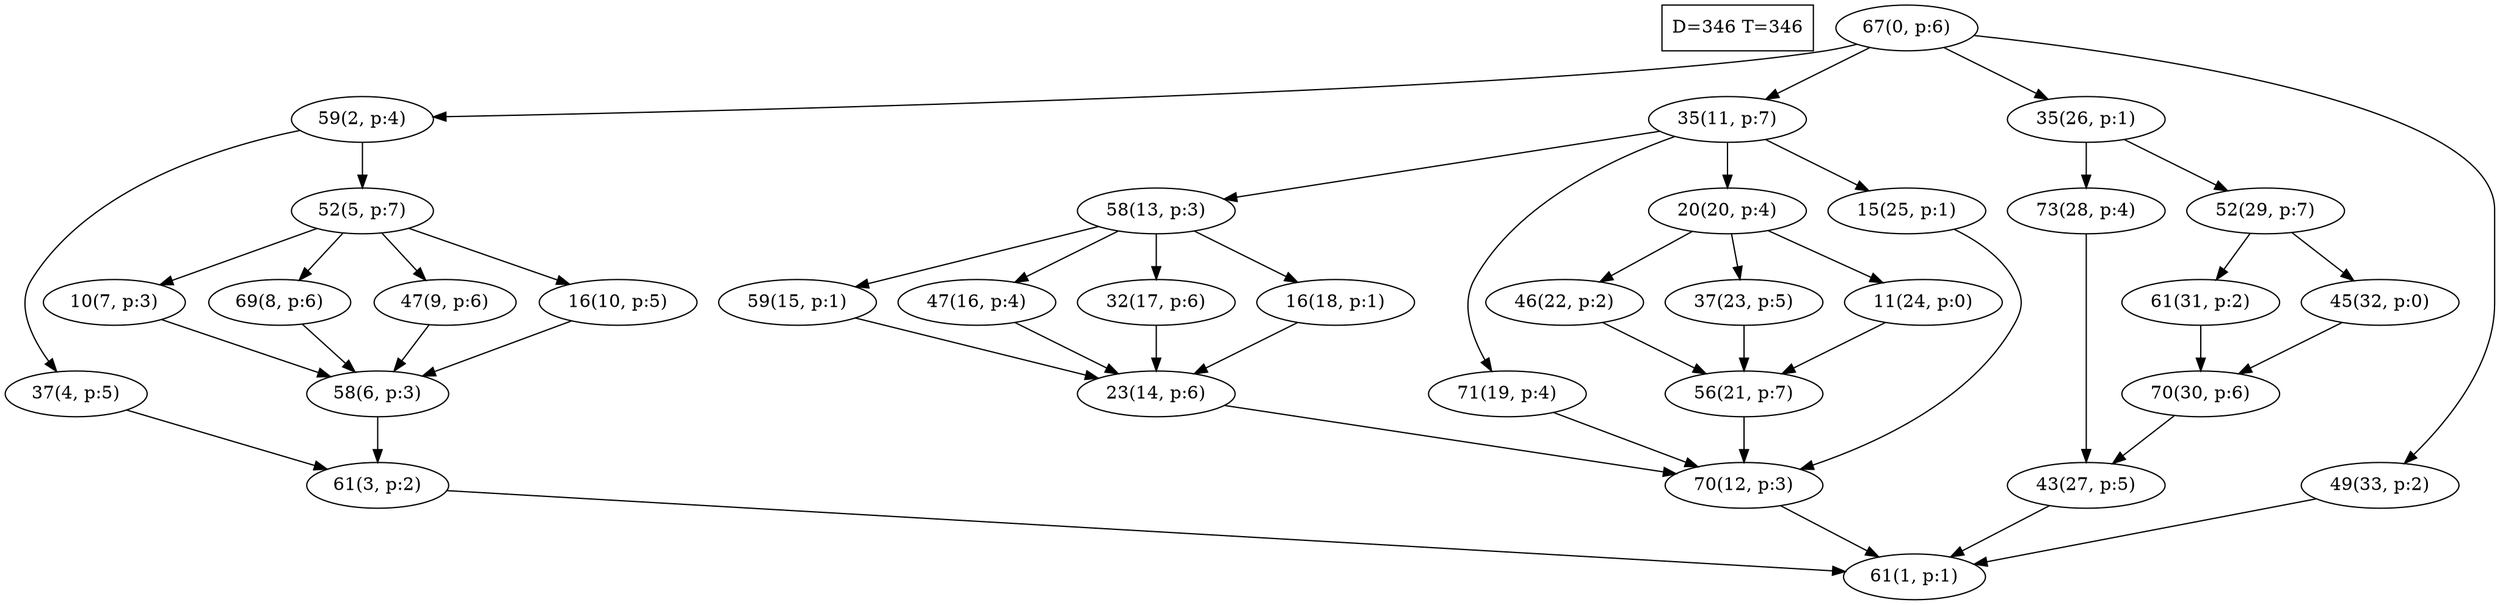 digraph Task {
i [shape=box, label="D=346 T=346"]; 
0 [label="67(0, p:6)"];
1 [label="61(1, p:1)"];
2 [label="59(2, p:4)"];
3 [label="61(3, p:2)"];
4 [label="37(4, p:5)"];
5 [label="52(5, p:7)"];
6 [label="58(6, p:3)"];
7 [label="10(7, p:3)"];
8 [label="69(8, p:6)"];
9 [label="47(9, p:6)"];
10 [label="16(10, p:5)"];
11 [label="35(11, p:7)"];
12 [label="70(12, p:3)"];
13 [label="58(13, p:3)"];
14 [label="23(14, p:6)"];
15 [label="59(15, p:1)"];
16 [label="47(16, p:4)"];
17 [label="32(17, p:6)"];
18 [label="16(18, p:1)"];
19 [label="71(19, p:4)"];
20 [label="20(20, p:4)"];
21 [label="56(21, p:7)"];
22 [label="46(22, p:2)"];
23 [label="37(23, p:5)"];
24 [label="11(24, p:0)"];
25 [label="15(25, p:1)"];
26 [label="35(26, p:1)"];
27 [label="43(27, p:5)"];
28 [label="73(28, p:4)"];
29 [label="52(29, p:7)"];
30 [label="70(30, p:6)"];
31 [label="61(31, p:2)"];
32 [label="45(32, p:0)"];
33 [label="49(33, p:2)"];
0 -> 2;
0 -> 11;
0 -> 26;
0 -> 33;
2 -> 4;
2 -> 5;
3 -> 1;
4 -> 3;
5 -> 7;
5 -> 8;
5 -> 9;
5 -> 10;
6 -> 3;
7 -> 6;
8 -> 6;
9 -> 6;
10 -> 6;
11 -> 13;
11 -> 19;
11 -> 20;
11 -> 25;
12 -> 1;
13 -> 15;
13 -> 16;
13 -> 17;
13 -> 18;
14 -> 12;
15 -> 14;
16 -> 14;
17 -> 14;
18 -> 14;
19 -> 12;
20 -> 22;
20 -> 23;
20 -> 24;
21 -> 12;
22 -> 21;
23 -> 21;
24 -> 21;
25 -> 12;
26 -> 28;
26 -> 29;
27 -> 1;
28 -> 27;
29 -> 31;
29 -> 32;
30 -> 27;
31 -> 30;
32 -> 30;
33 -> 1;
}